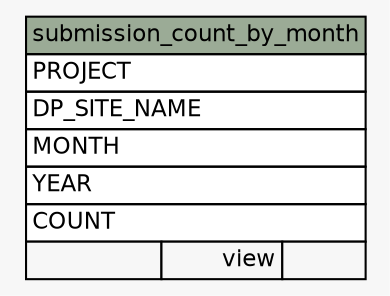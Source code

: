 // dot 2.16.1 on Linux 2.6.25.6-27.fc8
digraph "submission_count_by_month" {
  graph [
    rankdir="RL"
    bgcolor="#f7f7f7"
  ];
  node [
    fontname="Helvetica"
    fontsize="11"
    shape="plaintext"
  ];
  edge [
    arrowsize="0.8"
  ];
  "submission_count_by_month" [
    label=<
    <TABLE BORDER="0" CELLBORDER="1" CELLSPACING="0" BGCOLOR="#ffffff">
      <TR><TD PORT="submission_count_by_month.heading" COLSPAN="3" BGCOLOR="#9bab96" ALIGN="CENTER">submission_count_by_month</TD></TR>
      <TR><TD PORT="PROJECT" COLSPAN="3" ALIGN="LEFT">PROJECT</TD></TR>
      <TR><TD PORT="DP_SITE_NAME" COLSPAN="3" ALIGN="LEFT">DP_SITE_NAME</TD></TR>
      <TR><TD PORT="MONTH" COLSPAN="3" ALIGN="LEFT">MONTH</TD></TR>
      <TR><TD PORT="YEAR" COLSPAN="3" ALIGN="LEFT">YEAR</TD></TR>
      <TR><TD PORT="COUNT" COLSPAN="3" ALIGN="LEFT">COUNT</TD></TR>
      <TR><TD ALIGN="LEFT" BGCOLOR="#f7f7f7">  </TD><TD ALIGN="RIGHT" BGCOLOR="#f7f7f7">view</TD><TD ALIGN="RIGHT" BGCOLOR="#f7f7f7">  </TD></TR>
    </TABLE>>
    URL="tables/submission_count_by_month.html#"
    tooltip="submission_count_by_month"
  ];
}
